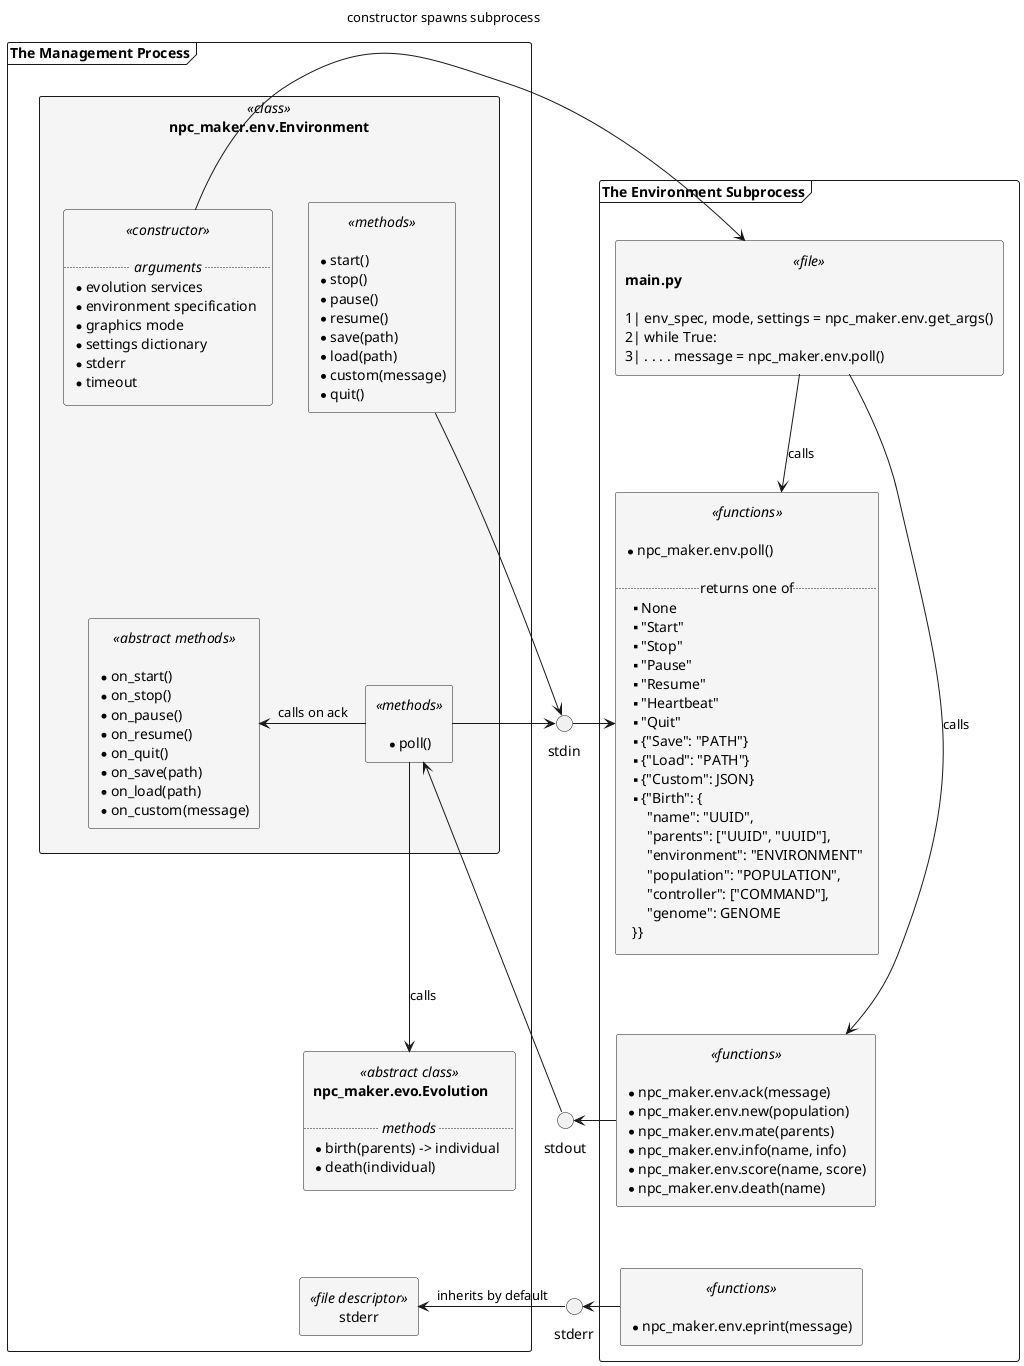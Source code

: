 @startuml
set separator none
skinparam componentStyle rectangle
skinparam component {
  BackgroundColor WhiteSmoke
  ' BackgroundColor<<class>> lightblue
  ' BackgroundColor<<abstract class>> lightblue
  ' BackgroundColor<<functions>> lightgreen
  ' BackgroundColor<<methods>> lightgreen
}

frame "The Management Process" as mgmt_proc {

  component "npc_maker.env.Environment" <<class>> {

    component instance_init <<constructor>> [
      
      .. // arguments // ..
      * evolution services
      * environment specification
      * graphics mode
      * settings dictionary
      * stderr
      * timeout
    ]

    component instance_commands <<methods>> [
      
      * start()
      * stop()
      * pause()
      * resume()
      * save(path)
      * load(path)
      * custom(message)
      * quit()
    ]
    
    component instance_poll <<methods>> [
      
      * poll()
    ]

    component instance_hooks <<abstract methods>> [
      
      * on_start()
      * on_stop()
      * on_pause()
      * on_resume()
      * on_quit()
      * on_save(path)
      * on_load(path)
      * on_custom(message)
    ]

    instance_init -[hidden] instance_commands
    instance_commands -[hidden]- instance_poll
    instance_hooks -[hidden] instance_poll
  }

  component evo <<abstract class>> [
    **npc_maker.evo.Evolution**
    
    .. // methods // ..
    * birth(parents) -> individual
    * death(individual)
  ]

  component mgmt_stderr <<file descriptor>> [
    stderr
  ]

  instance_poll -l> instance_hooks : calls on ack
  instance_poll --> evo : calls

  "npc_maker.env.Environment" -[hidden]- evo
  evo -[hidden]- mgmt_stderr
}

together {
  () stdin
  () stdout
  () stderr
  stdin -[hidden]- stdout
  stdout -[hidden]- stderr
}

frame "The Environment Subprocess" as env_proc {

  component main <<file>> [
    **main.py**
    
    1| env_spec, mode, settings = npc_maker.env.get_args()
    2| while True:
    3| . . . . message = npc_maker.env.poll()
  ]

  component env_poll <<functions>> [
    
    * npc_maker.env.poll()
    
    .. returns one of ..
    ** None
    ** "Start"
    ** "Stop"
    ** "Pause"
    ** "Resume"
    ** "Heartbeat"
    ** "Quit"
    ** {"Save": "PATH"}
    ** {"Load": "PATH"}
    ** {"Custom": JSON}
    ** {"Birth": {
          "name": "UUID",
          "parents": ["UUID", "UUID"],
          "environment": "ENVIRONMENT"
          "population": "POPULATION",
          "controller": ["COMMAND"],
          "genome": GENOME
      }}
  ]

  component env_api <<functions>> [
    
    * npc_maker.env.ack(message)
    * npc_maker.env.new(population)
    * npc_maker.env.mate(parents)
    * npc_maker.env.info(name, info)
    * npc_maker.env.score(name, score)
    * npc_maker.env.death(name)
  ]

  component eprint <<functions>> [
    
    * npc_maker.env.eprint(message)
  ]

  main      --> env_poll : calls
  main      --> env_api : calls

  env_poll -[hidden]- env_api
  env_api -[hidden]- eprint
}

' Connections between the two processes
instance_init       -r> main : constructor spawns subprocess
instance_commands   -r> stdin
instance_poll       -r> stdin
stdin     -r> env_poll
env_api   -l> stdout
stdout    -l> instance_poll
eprint    -l> stderr
stderr    -l> mgmt_stderr : inherits by default

@enduml